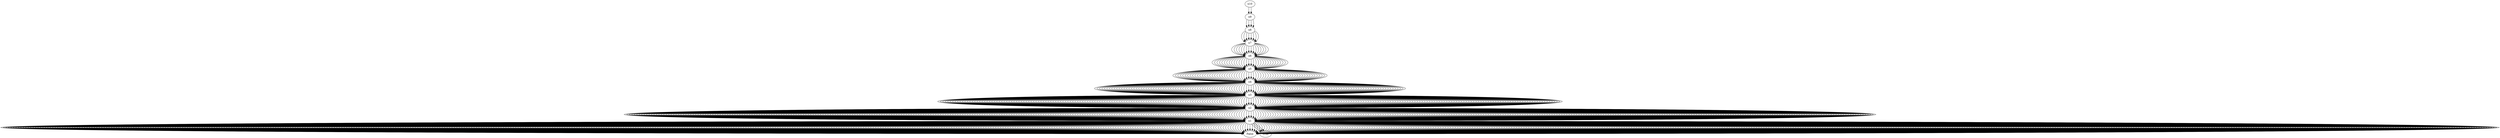 digraph G {
	x10->x9;
	x9->x8;
	x8->x7;
	x7->x6;
	x6->x5;
	x5->x4;
	x4->x3;
	x3->x2;
	x2->x1;
	x1->False;
	x1->True;
	x2->x1;
	x1->True;
	x1->False;
	x3->x2;
	x2->x1;
	x1->False;
	x1->True;
	x2->x1;
	x1->False;
	x1->False;
	x4->x3;
	x3->x2;
	x2->x1;
	x1->False;
	x1->False;
	x2->x1;
	x1->False;
	x1->False;
	x3->x2;
	x2->x1;
	x1->False;
	x1->False;
	x2->x1;
	x1->False;
	x1->False;
	x5->x4;
	x4->x3;
	x3->x2;
	x2->x1;
	x1->False;
	x1->False;
	x2->x1;
	x1->False;
	x1->False;
	x3->x2;
	x2->x1;
	x1->False;
	x1->False;
	x2->x1;
	x1->False;
	x1->False;
	x4->x3;
	x3->x2;
	x2->x1;
	x1->False;
	x1->False;
	x2->x1;
	x1->False;
	x1->False;
	x3->x2;
	x2->x1;
	x1->False;
	x1->False;
	x2->x1;
	x1->False;
	x1->False;
	x6->x5;
	x5->x4;
	x4->x3;
	x3->x2;
	x2->x1;
	x1->False;
	x1->False;
	x2->x1;
	x1->False;
	x1->False;
	x3->x2;
	x2->x1;
	x1->False;
	x1->False;
	x2->x1;
	x1->False;
	x1->False;
	x4->x3;
	x3->x2;
	x2->x1;
	x1->False;
	x1->False;
	x2->x1;
	x1->False;
	x1->False;
	x3->x2;
	x2->x1;
	x1->False;
	x1->False;
	x2->x1;
	x1->False;
	x1->False;
	x5->x4;
	x4->x3;
	x3->x2;
	x2->x1;
	x1->False;
	x1->False;
	x2->x1;
	x1->False;
	x1->False;
	x3->x2;
	x2->x1;
	x1->False;
	x1->False;
	x2->x1;
	x1->False;
	x1->False;
	x4->x3;
	x3->x2;
	x2->x1;
	x1->False;
	x1->False;
	x2->x1;
	x1->False;
	x1->False;
	x3->x2;
	x2->x1;
	x1->False;
	x1->False;
	x2->x1;
	x1->False;
	x1->False;
	x7->x6;
	x6->x5;
	x5->x4;
	x4->x3;
	x3->x2;
	x2->x1;
	x1->False;
	x1->False;
	x2->x1;
	x1->False;
	x1->False;
	x3->x2;
	x2->x1;
	x1->False;
	x1->False;
	x2->x1;
	x1->False;
	x1->False;
	x4->x3;
	x3->x2;
	x2->x1;
	x1->False;
	x1->False;
	x2->x1;
	x1->False;
	x1->False;
	x3->x2;
	x2->x1;
	x1->False;
	x1->False;
	x2->x1;
	x1->False;
	x1->False;
	x5->x4;
	x4->x3;
	x3->x2;
	x2->x1;
	x1->False;
	x1->False;
	x2->x1;
	x1->False;
	x1->False;
	x3->x2;
	x2->x1;
	x1->False;
	x1->False;
	x2->x1;
	x1->False;
	x1->False;
	x4->x3;
	x3->x2;
	x2->x1;
	x1->False;
	x1->False;
	x2->x1;
	x1->False;
	x1->False;
	x3->x2;
	x2->x1;
	x1->False;
	x1->False;
	x2->x1;
	x1->False;
	x1->False;
	x6->x5;
	x5->x4;
	x4->x3;
	x3->x2;
	x2->x1;
	x1->False;
	x1->False;
	x2->x1;
	x1->False;
	x1->False;
	x3->x2;
	x2->x1;
	x1->False;
	x1->False;
	x2->x1;
	x1->False;
	x1->False;
	x4->x3;
	x3->x2;
	x2->x1;
	x1->False;
	x1->False;
	x2->x1;
	x1->False;
	x1->False;
	x3->x2;
	x2->x1;
	x1->False;
	x1->False;
	x2->x1;
	x1->False;
	x1->False;
	x5->x4;
	x4->x3;
	x3->x2;
	x2->x1;
	x1->False;
	x1->False;
	x2->x1;
	x1->False;
	x1->False;
	x3->x2;
	x2->x1;
	x1->False;
	x1->False;
	x2->x1;
	x1->False;
	x1->False;
	x4->x3;
	x3->x2;
	x2->x1;
	x1->False;
	x1->False;
	x2->x1;
	x1->False;
	x1->False;
	x3->x2;
	x2->x1;
	x1->False;
	x1->False;
	x2->x1;
	x1->False;
	x1->False;
	x8->x7;
	x7->x6;
	x6->x5;
	x5->x4;
	x4->x3;
	x3->x2;
	x2->x1;
	x1->False;
	x1->False;
	x2->x1;
	x1->False;
	x1->False;
	x3->x2;
	x2->x1;
	x1->False;
	x1->False;
	x2->x1;
	x1->False;
	x1->False;
	x4->x3;
	x3->x2;
	x2->x1;
	x1->False;
	x1->False;
	x2->x1;
	x1->False;
	x1->False;
	x3->x2;
	x2->x1;
	x1->False;
	x1->False;
	x2->x1;
	x1->False;
	x1->False;
	x5->x4;
	x4->x3;
	x3->x2;
	x2->x1;
	x1->False;
	x1->False;
	x2->x1;
	x1->False;
	x1->False;
	x3->x2;
	x2->x1;
	x1->False;
	x1->False;
	x2->x1;
	x1->False;
	x1->False;
	x4->x3;
	x3->x2;
	x2->x1;
	x1->False;
	x1->False;
	x2->x1;
	x1->False;
	x1->False;
	x3->x2;
	x2->x1;
	x1->False;
	x1->False;
	x2->x1;
	x1->False;
	x1->False;
	x6->x5;
	x5->x4;
	x4->x3;
	x3->x2;
	x2->x1;
	x1->False;
	x1->False;
	x2->x1;
	x1->False;
	x1->False;
	x3->x2;
	x2->x1;
	x1->False;
	x1->False;
	x2->x1;
	x1->False;
	x1->False;
	x4->x3;
	x3->x2;
	x2->x1;
	x1->False;
	x1->False;
	x2->x1;
	x1->False;
	x1->False;
	x3->x2;
	x2->x1;
	x1->False;
	x1->False;
	x2->x1;
	x1->False;
	x1->False;
	x5->x4;
	x4->x3;
	x3->x2;
	x2->x1;
	x1->False;
	x1->False;
	x2->x1;
	x1->False;
	x1->False;
	x3->x2;
	x2->x1;
	x1->False;
	x1->False;
	x2->x1;
	x1->False;
	x1->False;
	x4->x3;
	x3->x2;
	x2->x1;
	x1->False;
	x1->False;
	x2->x1;
	x1->False;
	x1->False;
	x3->x2;
	x2->x1;
	x1->False;
	x1->False;
	x2->x1;
	x1->False;
	x1->False;
	x7->x6;
	x6->x5;
	x5->x4;
	x4->x3;
	x3->x2;
	x2->x1;
	x1->False;
	x1->False;
	x2->x1;
	x1->False;
	x1->False;
	x3->x2;
	x2->x1;
	x1->False;
	x1->False;
	x2->x1;
	x1->False;
	x1->False;
	x4->x3;
	x3->x2;
	x2->x1;
	x1->False;
	x1->False;
	x2->x1;
	x1->False;
	x1->False;
	x3->x2;
	x2->x1;
	x1->False;
	x1->False;
	x2->x1;
	x1->False;
	x1->False;
	x5->x4;
	x4->x3;
	x3->x2;
	x2->x1;
	x1->False;
	x1->False;
	x2->x1;
	x1->False;
	x1->False;
	x3->x2;
	x2->x1;
	x1->False;
	x1->False;
	x2->x1;
	x1->False;
	x1->False;
	x4->x3;
	x3->x2;
	x2->x1;
	x1->False;
	x1->False;
	x2->x1;
	x1->False;
	x1->False;
	x3->x2;
	x2->x1;
	x1->False;
	x1->False;
	x2->x1;
	x1->False;
	x1->False;
	x6->x5;
	x5->x4;
	x4->x3;
	x3->x2;
	x2->x1;
	x1->False;
	x1->False;
	x2->x1;
	x1->False;
	x1->False;
	x3->x2;
	x2->x1;
	x1->False;
	x1->False;
	x2->x1;
	x1->False;
	x1->False;
	x4->x3;
	x3->x2;
	x2->x1;
	x1->False;
	x1->False;
	x2->x1;
	x1->False;
	x1->False;
	x3->x2;
	x2->x1;
	x1->False;
	x1->False;
	x2->x1;
	x1->False;
	x1->False;
	x5->x4;
	x4->x3;
	x3->x2;
	x2->x1;
	x1->False;
	x1->False;
	x2->x1;
	x1->False;
	x1->False;
	x3->x2;
	x2->x1;
	x1->False;
	x1->False;
	x2->x1;
	x1->False;
	x1->False;
	x4->x3;
	x3->x2;
	x2->x1;
	x1->False;
	x1->False;
	x2->x1;
	x1->False;
	x1->False;
	x3->x2;
	x2->x1;
	x1->False;
	x1->False;
	x2->x1;
	x1->False;
	x1->False;
	x9->x8;
	x8->x7;
	x7->x6;
	x6->x5;
	x5->x4;
	x4->x3;
	x3->x2;
	x2->x1;
	x1->False;
	x1->False;
	x2->x1;
	x1->False;
	x1->False;
	x3->x2;
	x2->x1;
	x1->False;
	x1->False;
	x2->x1;
	x1->False;
	x1->False;
	x4->x3;
	x3->x2;
	x2->x1;
	x1->False;
	x1->False;
	x2->x1;
	x1->False;
	x1->False;
	x3->x2;
	x2->x1;
	x1->False;
	x1->False;
	x2->x1;
	x1->False;
	x1->False;
	x5->x4;
	x4->x3;
	x3->x2;
	x2->x1;
	x1->False;
	x1->False;
	x2->x1;
	x1->False;
	x1->False;
	x3->x2;
	x2->x1;
	x1->False;
	x1->False;
	x2->x1;
	x1->False;
	x1->False;
	x4->x3;
	x3->x2;
	x2->x1;
	x1->False;
	x1->False;
	x2->x1;
	x1->False;
	x1->False;
	x3->x2;
	x2->x1;
	x1->False;
	x1->False;
	x2->x1;
	x1->False;
	x1->False;
	x6->x5;
	x5->x4;
	x4->x3;
	x3->x2;
	x2->x1;
	x1->False;
	x1->False;
	x2->x1;
	x1->False;
	x1->False;
	x3->x2;
	x2->x1;
	x1->False;
	x1->False;
	x2->x1;
	x1->False;
	x1->False;
	x4->x3;
	x3->x2;
	x2->x1;
	x1->False;
	x1->False;
	x2->x1;
	x1->False;
	x1->False;
	x3->x2;
	x2->x1;
	x1->False;
	x1->False;
	x2->x1;
	x1->False;
	x1->False;
	x5->x4;
	x4->x3;
	x3->x2;
	x2->x1;
	x1->False;
	x1->False;
	x2->x1;
	x1->False;
	x1->False;
	x3->x2;
	x2->x1;
	x1->False;
	x1->False;
	x2->x1;
	x1->False;
	x1->False;
	x4->x3;
	x3->x2;
	x2->x1;
	x1->False;
	x1->False;
	x2->x1;
	x1->False;
	x1->False;
	x3->x2;
	x2->x1;
	x1->False;
	x1->False;
	x2->x1;
	x1->False;
	x1->False;
	x7->x6;
	x6->x5;
	x5->x4;
	x4->x3;
	x3->x2;
	x2->x1;
	x1->False;
	x1->False;
	x2->x1;
	x1->False;
	x1->False;
	x3->x2;
	x2->x1;
	x1->False;
	x1->False;
	x2->x1;
	x1->False;
	x1->False;
	x4->x3;
	x3->x2;
	x2->x1;
	x1->False;
	x1->False;
	x2->x1;
	x1->False;
	x1->False;
	x3->x2;
	x2->x1;
	x1->False;
	x1->False;
	x2->x1;
	x1->False;
	x1->False;
	x5->x4;
	x4->x3;
	x3->x2;
	x2->x1;
	x1->False;
	x1->False;
	x2->x1;
	x1->False;
	x1->False;
	x3->x2;
	x2->x1;
	x1->False;
	x1->False;
	x2->x1;
	x1->False;
	x1->False;
	x4->x3;
	x3->x2;
	x2->x1;
	x1->False;
	x1->False;
	x2->x1;
	x1->False;
	x1->False;
	x3->x2;
	x2->x1;
	x1->False;
	x1->False;
	x2->x1;
	x1->False;
	x1->False;
	x6->x5;
	x5->x4;
	x4->x3;
	x3->x2;
	x2->x1;
	x1->False;
	x1->False;
	x2->x1;
	x1->False;
	x1->False;
	x3->x2;
	x2->x1;
	x1->False;
	x1->False;
	x2->x1;
	x1->False;
	x1->False;
	x4->x3;
	x3->x2;
	x2->x1;
	x1->False;
	x1->False;
	x2->x1;
	x1->False;
	x1->False;
	x3->x2;
	x2->x1;
	x1->False;
	x1->False;
	x2->x1;
	x1->False;
	x1->False;
	x5->x4;
	x4->x3;
	x3->x2;
	x2->x1;
	x1->False;
	x1->False;
	x2->x1;
	x1->False;
	x1->False;
	x3->x2;
	x2->x1;
	x1->False;
	x1->False;
	x2->x1;
	x1->False;
	x1->False;
	x4->x3;
	x3->x2;
	x2->x1;
	x1->False;
	x1->False;
	x2->x1;
	x1->False;
	x1->False;
	x3->x2;
	x2->x1;
	x1->False;
	x1->False;
	x2->x1;
	x1->False;
	x1->False;
	x8->x7;
	x7->x6;
	x6->x5;
	x5->x4;
	x4->x3;
	x3->x2;
	x2->x1;
	x1->False;
	x1->False;
	x2->x1;
	x1->False;
	x1->False;
	x3->x2;
	x2->x1;
	x1->False;
	x1->False;
	x2->x1;
	x1->False;
	x1->False;
	x4->x3;
	x3->x2;
	x2->x1;
	x1->False;
	x1->False;
	x2->x1;
	x1->False;
	x1->False;
	x3->x2;
	x2->x1;
	x1->False;
	x1->False;
	x2->x1;
	x1->False;
	x1->False;
	x5->x4;
	x4->x3;
	x3->x2;
	x2->x1;
	x1->False;
	x1->False;
	x2->x1;
	x1->False;
	x1->False;
	x3->x2;
	x2->x1;
	x1->False;
	x1->False;
	x2->x1;
	x1->False;
	x1->False;
	x4->x3;
	x3->x2;
	x2->x1;
	x1->False;
	x1->False;
	x2->x1;
	x1->False;
	x1->False;
	x3->x2;
	x2->x1;
	x1->False;
	x1->False;
	x2->x1;
	x1->False;
	x1->False;
	x6->x5;
	x5->x4;
	x4->x3;
	x3->x2;
	x2->x1;
	x1->False;
	x1->False;
	x2->x1;
	x1->False;
	x1->False;
	x3->x2;
	x2->x1;
	x1->False;
	x1->False;
	x2->x1;
	x1->False;
	x1->False;
	x4->x3;
	x3->x2;
	x2->x1;
	x1->False;
	x1->False;
	x2->x1;
	x1->False;
	x1->False;
	x3->x2;
	x2->x1;
	x1->False;
	x1->False;
	x2->x1;
	x1->False;
	x1->False;
	x5->x4;
	x4->x3;
	x3->x2;
	x2->x1;
	x1->False;
	x1->False;
	x2->x1;
	x1->False;
	x1->False;
	x3->x2;
	x2->x1;
	x1->False;
	x1->False;
	x2->x1;
	x1->False;
	x1->False;
	x4->x3;
	x3->x2;
	x2->x1;
	x1->False;
	x1->False;
	x2->x1;
	x1->False;
	x1->False;
	x3->x2;
	x2->x1;
	x1->False;
	x1->False;
	x2->x1;
	x1->False;
	x1->False;
	x7->x6;
	x6->x5;
	x5->x4;
	x4->x3;
	x3->x2;
	x2->x1;
	x1->False;
	x1->False;
	x2->x1;
	x1->False;
	x1->False;
	x3->x2;
	x2->x1;
	x1->False;
	x1->False;
	x2->x1;
	x1->False;
	x1->False;
	x4->x3;
	x3->x2;
	x2->x1;
	x1->False;
	x1->False;
	x2->x1;
	x1->False;
	x1->False;
	x3->x2;
	x2->x1;
	x1->False;
	x1->False;
	x2->x1;
	x1->False;
	x1->False;
	x5->x4;
	x4->x3;
	x3->x2;
	x2->x1;
	x1->False;
	x1->False;
	x2->x1;
	x1->False;
	x1->False;
	x3->x2;
	x2->x1;
	x1->False;
	x1->False;
	x2->x1;
	x1->False;
	x1->False;
	x4->x3;
	x3->x2;
	x2->x1;
	x1->False;
	x1->False;
	x2->x1;
	x1->False;
	x1->False;
	x3->x2;
	x2->x1;
	x1->False;
	x1->False;
	x2->x1;
	x1->False;
	x1->False;
	x6->x5;
	x5->x4;
	x4->x3;
	x3->x2;
	x2->x1;
	x1->False;
	x1->False;
	x2->x1;
	x1->False;
	x1->False;
	x3->x2;
	x2->x1;
	x1->False;
	x1->False;
	x2->x1;
	x1->False;
	x1->False;
	x4->x3;
	x3->x2;
	x2->x1;
	x1->False;
	x1->False;
	x2->x1;
	x1->False;
	x1->False;
	x3->x2;
	x2->x1;
	x1->False;
	x1->False;
	x2->x1;
	x1->False;
	x1->False;
	x5->x4;
	x4->x3;
	x3->x2;
	x2->x1;
	x1->False;
	x1->False;
	x2->x1;
	x1->False;
	x1->False;
	x3->x2;
	x2->x1;
	x1->False;
	x1->False;
	x2->x1;
	x1->False;
	x1->False;
	x4->x3;
	x3->x2;
	x2->x1;
	x1->False;
	x1->False;
	x2->x1;
	x1->False;
	x1->False;
	x3->x2;
	x2->x1;
	x1->False;
	x1->False;
	x2->x1;
	x1->False;
	x1->False;
	x10->x9;
	x9->x8;
	x8->x7;
	x7->x6;
	x6->x5;
	x5->x4;
	x4->x3;
	x3->x2;
	x2->x1;
	x1->False;
	x1->False;
	x2->x1;
	x1->False;
	x1->False;
	x3->x2;
	x2->x1;
	x1->False;
	x1->False;
	x2->x1;
	x1->False;
	x1->False;
	x4->x3;
	x3->x2;
	x2->x1;
	x1->False;
	x1->False;
	x2->x1;
	x1->False;
	x1->False;
	x3->x2;
	x2->x1;
	x1->False;
	x1->False;
	x2->x1;
	x1->False;
	x1->False;
	x5->x4;
	x4->x3;
	x3->x2;
	x2->x1;
	x1->False;
	x1->False;
	x2->x1;
	x1->False;
	x1->False;
	x3->x2;
	x2->x1;
	x1->False;
	x1->False;
	x2->x1;
	x1->False;
	x1->False;
	x4->x3;
	x3->x2;
	x2->x1;
	x1->False;
	x1->False;
	x2->x1;
	x1->False;
	x1->False;
	x3->x2;
	x2->x1;
	x1->False;
	x1->False;
	x2->x1;
	x1->False;
	x1->False;
	x6->x5;
	x5->x4;
	x4->x3;
	x3->x2;
	x2->x1;
	x1->False;
	x1->False;
	x2->x1;
	x1->False;
	x1->False;
	x3->x2;
	x2->x1;
	x1->False;
	x1->False;
	x2->x1;
	x1->False;
	x1->False;
	x4->x3;
	x3->x2;
	x2->x1;
	x1->False;
	x1->False;
	x2->x1;
	x1->False;
	x1->False;
	x3->x2;
	x2->x1;
	x1->False;
	x1->False;
	x2->x1;
	x1->False;
	x1->False;
	x5->x4;
	x4->x3;
	x3->x2;
	x2->x1;
	x1->False;
	x1->False;
	x2->x1;
	x1->False;
	x1->False;
	x3->x2;
	x2->x1;
	x1->False;
	x1->False;
	x2->x1;
	x1->False;
	x1->False;
	x4->x3;
	x3->x2;
	x2->x1;
	x1->False;
	x1->False;
	x2->x1;
	x1->False;
	x1->False;
	x3->x2;
	x2->x1;
	x1->False;
	x1->False;
	x2->x1;
	x1->False;
	x1->False;
	x7->x6;
	x6->x5;
	x5->x4;
	x4->x3;
	x3->x2;
	x2->x1;
	x1->False;
	x1->False;
	x2->x1;
	x1->False;
	x1->False;
	x3->x2;
	x2->x1;
	x1->False;
	x1->False;
	x2->x1;
	x1->False;
	x1->False;
	x4->x3;
	x3->x2;
	x2->x1;
	x1->False;
	x1->False;
	x2->x1;
	x1->False;
	x1->False;
	x3->x2;
	x2->x1;
	x1->False;
	x1->False;
	x2->x1;
	x1->False;
	x1->False;
	x5->x4;
	x4->x3;
	x3->x2;
	x2->x1;
	x1->False;
	x1->False;
	x2->x1;
	x1->False;
	x1->False;
	x3->x2;
	x2->x1;
	x1->False;
	x1->False;
	x2->x1;
	x1->False;
	x1->False;
	x4->x3;
	x3->x2;
	x2->x1;
	x1->False;
	x1->False;
	x2->x1;
	x1->False;
	x1->False;
	x3->x2;
	x2->x1;
	x1->False;
	x1->False;
	x2->x1;
	x1->False;
	x1->False;
	x6->x5;
	x5->x4;
	x4->x3;
	x3->x2;
	x2->x1;
	x1->False;
	x1->False;
	x2->x1;
	x1->False;
	x1->False;
	x3->x2;
	x2->x1;
	x1->False;
	x1->False;
	x2->x1;
	x1->False;
	x1->False;
	x4->x3;
	x3->x2;
	x2->x1;
	x1->False;
	x1->False;
	x2->x1;
	x1->False;
	x1->False;
	x3->x2;
	x2->x1;
	x1->False;
	x1->False;
	x2->x1;
	x1->False;
	x1->False;
	x5->x4;
	x4->x3;
	x3->x2;
	x2->x1;
	x1->False;
	x1->False;
	x2->x1;
	x1->False;
	x1->False;
	x3->x2;
	x2->x1;
	x1->False;
	x1->False;
	x2->x1;
	x1->False;
	x1->False;
	x4->x3;
	x3->x2;
	x2->x1;
	x1->False;
	x1->False;
	x2->x1;
	x1->False;
	x1->False;
	x3->x2;
	x2->x1;
	x1->False;
	x1->False;
	x2->x1;
	x1->False;
	x1->False;
	x8->x7;
	x7->x6;
	x6->x5;
	x5->x4;
	x4->x3;
	x3->x2;
	x2->x1;
	x1->False;
	x1->False;
	x2->x1;
	x1->False;
	x1->False;
	x3->x2;
	x2->x1;
	x1->False;
	x1->False;
	x2->x1;
	x1->False;
	x1->False;
	x4->x3;
	x3->x2;
	x2->x1;
	x1->False;
	x1->False;
	x2->x1;
	x1->False;
	x1->False;
	x3->x2;
	x2->x1;
	x1->False;
	x1->False;
	x2->x1;
	x1->False;
	x1->False;
	x5->x4;
	x4->x3;
	x3->x2;
	x2->x1;
	x1->False;
	x1->False;
	x2->x1;
	x1->False;
	x1->False;
	x3->x2;
	x2->x1;
	x1->False;
	x1->False;
	x2->x1;
	x1->False;
	x1->False;
	x4->x3;
	x3->x2;
	x2->x1;
	x1->False;
	x1->False;
	x2->x1;
	x1->False;
	x1->False;
	x3->x2;
	x2->x1;
	x1->False;
	x1->False;
	x2->x1;
	x1->False;
	x1->False;
	x6->x5;
	x5->x4;
	x4->x3;
	x3->x2;
	x2->x1;
	x1->False;
	x1->False;
	x2->x1;
	x1->False;
	x1->False;
	x3->x2;
	x2->x1;
	x1->False;
	x1->False;
	x2->x1;
	x1->False;
	x1->False;
	x4->x3;
	x3->x2;
	x2->x1;
	x1->False;
	x1->False;
	x2->x1;
	x1->False;
	x1->False;
	x3->x2;
	x2->x1;
	x1->False;
	x1->False;
	x2->x1;
	x1->False;
	x1->False;
	x5->x4;
	x4->x3;
	x3->x2;
	x2->x1;
	x1->False;
	x1->False;
	x2->x1;
	x1->False;
	x1->False;
	x3->x2;
	x2->x1;
	x1->False;
	x1->False;
	x2->x1;
	x1->False;
	x1->False;
	x4->x3;
	x3->x2;
	x2->x1;
	x1->False;
	x1->False;
	x2->x1;
	x1->False;
	x1->False;
	x3->x2;
	x2->x1;
	x1->False;
	x1->False;
	x2->x1;
	x1->False;
	x1->False;
	x7->x6;
	x6->x5;
	x5->x4;
	x4->x3;
	x3->x2;
	x2->x1;
	x1->False;
	x1->False;
	x2->x1;
	x1->False;
	x1->False;
	x3->x2;
	x2->x1;
	x1->False;
	x1->False;
	x2->x1;
	x1->False;
	x1->False;
	x4->x3;
	x3->x2;
	x2->x1;
	x1->False;
	x1->False;
	x2->x1;
	x1->False;
	x1->False;
	x3->x2;
	x2->x1;
	x1->False;
	x1->False;
	x2->x1;
	x1->False;
	x1->False;
	x5->x4;
	x4->x3;
	x3->x2;
	x2->x1;
	x1->False;
	x1->False;
	x2->x1;
	x1->False;
	x1->False;
	x3->x2;
	x2->x1;
	x1->False;
	x1->False;
	x2->x1;
	x1->False;
	x1->False;
	x4->x3;
	x3->x2;
	x2->x1;
	x1->False;
	x1->False;
	x2->x1;
	x1->False;
	x1->False;
	x3->x2;
	x2->x1;
	x1->False;
	x1->False;
	x2->x1;
	x1->False;
	x1->False;
	x6->x5;
	x5->x4;
	x4->x3;
	x3->x2;
	x2->x1;
	x1->False;
	x1->False;
	x2->x1;
	x1->False;
	x1->False;
	x3->x2;
	x2->x1;
	x1->False;
	x1->False;
	x2->x1;
	x1->False;
	x1->False;
	x4->x3;
	x3->x2;
	x2->x1;
	x1->False;
	x1->False;
	x2->x1;
	x1->False;
	x1->False;
	x3->x2;
	x2->x1;
	x1->False;
	x1->False;
	x2->x1;
	x1->False;
	x1->False;
	x5->x4;
	x4->x3;
	x3->x2;
	x2->x1;
	x1->False;
	x1->False;
	x2->x1;
	x1->False;
	x1->False;
	x3->x2;
	x2->x1;
	x1->False;
	x1->False;
	x2->x1;
	x1->False;
	x1->False;
	x4->x3;
	x3->x2;
	x2->x1;
	x1->False;
	x1->False;
	x2->x1;
	x1->False;
	x1->False;
	x3->x2;
	x2->x1;
	x1->False;
	x1->False;
	x2->x1;
	x1->False;
	x1->False;
	x9->x8;
	x8->x7;
	x7->x6;
	x6->x5;
	x5->x4;
	x4->x3;
	x3->x2;
	x2->x1;
	x1->False;
	x1->False;
	x2->x1;
	x1->False;
	x1->False;
	x3->x2;
	x2->x1;
	x1->False;
	x1->False;
	x2->x1;
	x1->False;
	x1->False;
	x4->x3;
	x3->x2;
	x2->x1;
	x1->False;
	x1->False;
	x2->x1;
	x1->False;
	x1->False;
	x3->x2;
	x2->x1;
	x1->False;
	x1->False;
	x2->x1;
	x1->False;
	x1->False;
	x5->x4;
	x4->x3;
	x3->x2;
	x2->x1;
	x1->False;
	x1->False;
	x2->x1;
	x1->False;
	x1->False;
	x3->x2;
	x2->x1;
	x1->False;
	x1->False;
	x2->x1;
	x1->False;
	x1->False;
	x4->x3;
	x3->x2;
	x2->x1;
	x1->False;
	x1->False;
	x2->x1;
	x1->False;
	x1->False;
	x3->x2;
	x2->x1;
	x1->False;
	x1->False;
	x2->x1;
	x1->False;
	x1->False;
	x6->x5;
	x5->x4;
	x4->x3;
	x3->x2;
	x2->x1;
	x1->False;
	x1->False;
	x2->x1;
	x1->False;
	x1->False;
	x3->x2;
	x2->x1;
	x1->False;
	x1->False;
	x2->x1;
	x1->False;
	x1->False;
	x4->x3;
	x3->x2;
	x2->x1;
	x1->False;
	x1->False;
	x2->x1;
	x1->False;
	x1->False;
	x3->x2;
	x2->x1;
	x1->False;
	x1->False;
	x2->x1;
	x1->False;
	x1->False;
	x5->x4;
	x4->x3;
	x3->x2;
	x2->x1;
	x1->False;
	x1->False;
	x2->x1;
	x1->False;
	x1->False;
	x3->x2;
	x2->x1;
	x1->False;
	x1->False;
	x2->x1;
	x1->False;
	x1->False;
	x4->x3;
	x3->x2;
	x2->x1;
	x1->False;
	x1->False;
	x2->x1;
	x1->False;
	x1->False;
	x3->x2;
	x2->x1;
	x1->False;
	x1->False;
	x2->x1;
	x1->False;
	x1->False;
	x7->x6;
	x6->x5;
	x5->x4;
	x4->x3;
	x3->x2;
	x2->x1;
	x1->False;
	x1->False;
	x2->x1;
	x1->False;
	x1->False;
	x3->x2;
	x2->x1;
	x1->False;
	x1->False;
	x2->x1;
	x1->False;
	x1->False;
	x4->x3;
	x3->x2;
	x2->x1;
	x1->False;
	x1->False;
	x2->x1;
	x1->False;
	x1->False;
	x3->x2;
	x2->x1;
	x1->False;
	x1->False;
	x2->x1;
	x1->False;
	x1->False;
	x5->x4;
	x4->x3;
	x3->x2;
	x2->x1;
	x1->False;
	x1->False;
	x2->x1;
	x1->False;
	x1->False;
	x3->x2;
	x2->x1;
	x1->False;
	x1->False;
	x2->x1;
	x1->False;
	x1->False;
	x4->x3;
	x3->x2;
	x2->x1;
	x1->False;
	x1->False;
	x2->x1;
	x1->False;
	x1->False;
	x3->x2;
	x2->x1;
	x1->False;
	x1->False;
	x2->x1;
	x1->False;
	x1->False;
	x6->x5;
	x5->x4;
	x4->x3;
	x3->x2;
	x2->x1;
	x1->False;
	x1->False;
	x2->x1;
	x1->False;
	x1->False;
	x3->x2;
	x2->x1;
	x1->False;
	x1->False;
	x2->x1;
	x1->False;
	x1->False;
	x4->x3;
	x3->x2;
	x2->x1;
	x1->False;
	x1->False;
	x2->x1;
	x1->False;
	x1->False;
	x3->x2;
	x2->x1;
	x1->False;
	x1->False;
	x2->x1;
	x1->False;
	x1->False;
	x5->x4;
	x4->x3;
	x3->x2;
	x2->x1;
	x1->False;
	x1->False;
	x2->x1;
	x1->False;
	x1->False;
	x3->x2;
	x2->x1;
	x1->False;
	x1->False;
	x2->x1;
	x1->False;
	x1->False;
	x4->x3;
	x3->x2;
	x2->x1;
	x1->False;
	x1->False;
	x2->x1;
	x1->False;
	x1->False;
	x3->x2;
	x2->x1;
	x1->False;
	x1->False;
	x2->x1;
	x1->False;
	x1->False;
	x8->x7;
	x7->x6;
	x6->x5;
	x5->x4;
	x4->x3;
	x3->x2;
	x2->x1;
	x1->False;
	x1->False;
	x2->x1;
	x1->False;
	x1->False;
	x3->x2;
	x2->x1;
	x1->False;
	x1->False;
	x2->x1;
	x1->False;
	x1->False;
	x4->x3;
	x3->x2;
	x2->x1;
	x1->False;
	x1->False;
	x2->x1;
	x1->False;
	x1->False;
	x3->x2;
	x2->x1;
	x1->False;
	x1->False;
	x2->x1;
	x1->False;
	x1->False;
	x5->x4;
	x4->x3;
	x3->x2;
	x2->x1;
	x1->False;
	x1->False;
	x2->x1;
	x1->False;
	x1->False;
	x3->x2;
	x2->x1;
	x1->False;
	x1->False;
	x2->x1;
	x1->False;
	x1->False;
	x4->x3;
	x3->x2;
	x2->x1;
	x1->False;
	x1->False;
	x2->x1;
	x1->False;
	x1->False;
	x3->x2;
	x2->x1;
	x1->False;
	x1->False;
	x2->x1;
	x1->False;
	x1->False;
	x6->x5;
	x5->x4;
	x4->x3;
	x3->x2;
	x2->x1;
	x1->False;
	x1->False;
	x2->x1;
	x1->False;
	x1->False;
	x3->x2;
	x2->x1;
	x1->False;
	x1->False;
	x2->x1;
	x1->False;
	x1->False;
	x4->x3;
	x3->x2;
	x2->x1;
	x1->False;
	x1->False;
	x2->x1;
	x1->False;
	x1->False;
	x3->x2;
	x2->x1;
	x1->False;
	x1->False;
	x2->x1;
	x1->False;
	x1->False;
	x5->x4;
	x4->x3;
	x3->x2;
	x2->x1;
	x1->False;
	x1->False;
	x2->x1;
	x1->False;
	x1->False;
	x3->x2;
	x2->x1;
	x1->False;
	x1->False;
	x2->x1;
	x1->False;
	x1->False;
	x4->x3;
	x3->x2;
	x2->x1;
	x1->False;
	x1->False;
	x2->x1;
	x1->False;
	x1->False;
	x3->x2;
	x2->x1;
	x1->False;
	x1->False;
	x2->x1;
	x1->False;
	x1->False;
	x7->x6;
	x6->x5;
	x5->x4;
	x4->x3;
	x3->x2;
	x2->x1;
	x1->False;
	x1->False;
	x2->x1;
	x1->False;
	x1->False;
	x3->x2;
	x2->x1;
	x1->False;
	x1->False;
	x2->x1;
	x1->False;
	x1->False;
	x4->x3;
	x3->x2;
	x2->x1;
	x1->False;
	x1->False;
	x2->x1;
	x1->False;
	x1->False;
	x3->x2;
	x2->x1;
	x1->False;
	x1->False;
	x2->x1;
	x1->False;
	x1->False;
	x5->x4;
	x4->x3;
	x3->x2;
	x2->x1;
	x1->False;
	x1->False;
	x2->x1;
	x1->False;
	x1->False;
	x3->x2;
	x2->x1;
	x1->False;
	x1->False;
	x2->x1;
	x1->False;
	x1->False;
	x4->x3;
	x3->x2;
	x2->x1;
	x1->False;
	x1->False;
	x2->x1;
	x1->False;
	x1->False;
	x3->x2;
	x2->x1;
	x1->False;
	x1->False;
	x2->x1;
	x1->False;
	x1->False;
	x6->x5;
	x5->x4;
	x4->x3;
	x3->x2;
	x2->x1;
	x1->False;
	x1->False;
	x2->x1;
	x1->False;
	x1->False;
	x3->x2;
	x2->x1;
	x1->False;
	x1->False;
	x2->x1;
	x1->False;
	x1->False;
	x4->x3;
	x3->x2;
	x2->x1;
	x1->False;
	x1->False;
	x2->x1;
	x1->False;
	x1->False;
	x3->x2;
	x2->x1;
	x1->False;
	x1->False;
	x2->x1;
	x1->False;
	x1->False;
	x5->x4;
	x4->x3;
	x3->x2;
	x2->x1;
	x1->False;
	x1->False;
	x2->x1;
	x1->False;
	x1->False;
	x3->x2;
	x2->x1;
	x1->False;
	x1->False;
	x2->x1;
	x1->False;
	x1->False;
	x4->x3;
	x3->x2;
	x2->x1;
	x1->False;
	x1->False;
	x2->x1;
	x1->False;
	x1->False;
	x3->x2;
	x2->x1;
	x1->False;
	x1->False;
	x2->x1;
	x1->False;
	x1->False;
}
